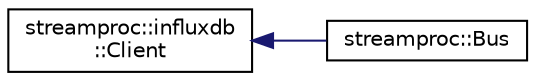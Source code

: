digraph "Graphical Class Hierarchy"
{
  edge [fontname="Helvetica",fontsize="10",labelfontname="Helvetica",labelfontsize="10"];
  node [fontname="Helvetica",fontsize="10",shape=record];
  rankdir="LR";
  Node0 [label="streamproc::influxdb\l::Client",height=0.2,width=0.4,color="black", fillcolor="white", style="filled",URL="$d8/dde/classstreamproc_1_1influxdb_1_1Client.html",tooltip="HTTP client which communicates with the InfluxDb HTTP server. "];
  Node0 -> Node1 [dir="back",color="midnightblue",fontsize="10",style="solid",fontname="Helvetica"];
  Node1 [label="streamproc::Bus",height=0.2,width=0.4,color="black", fillcolor="white", style="filled",URL="$d6/dbe/classstreamproc_1_1Bus.html",tooltip="Interface for asynchronous communication between other nodes in a distributed network. "];
}
